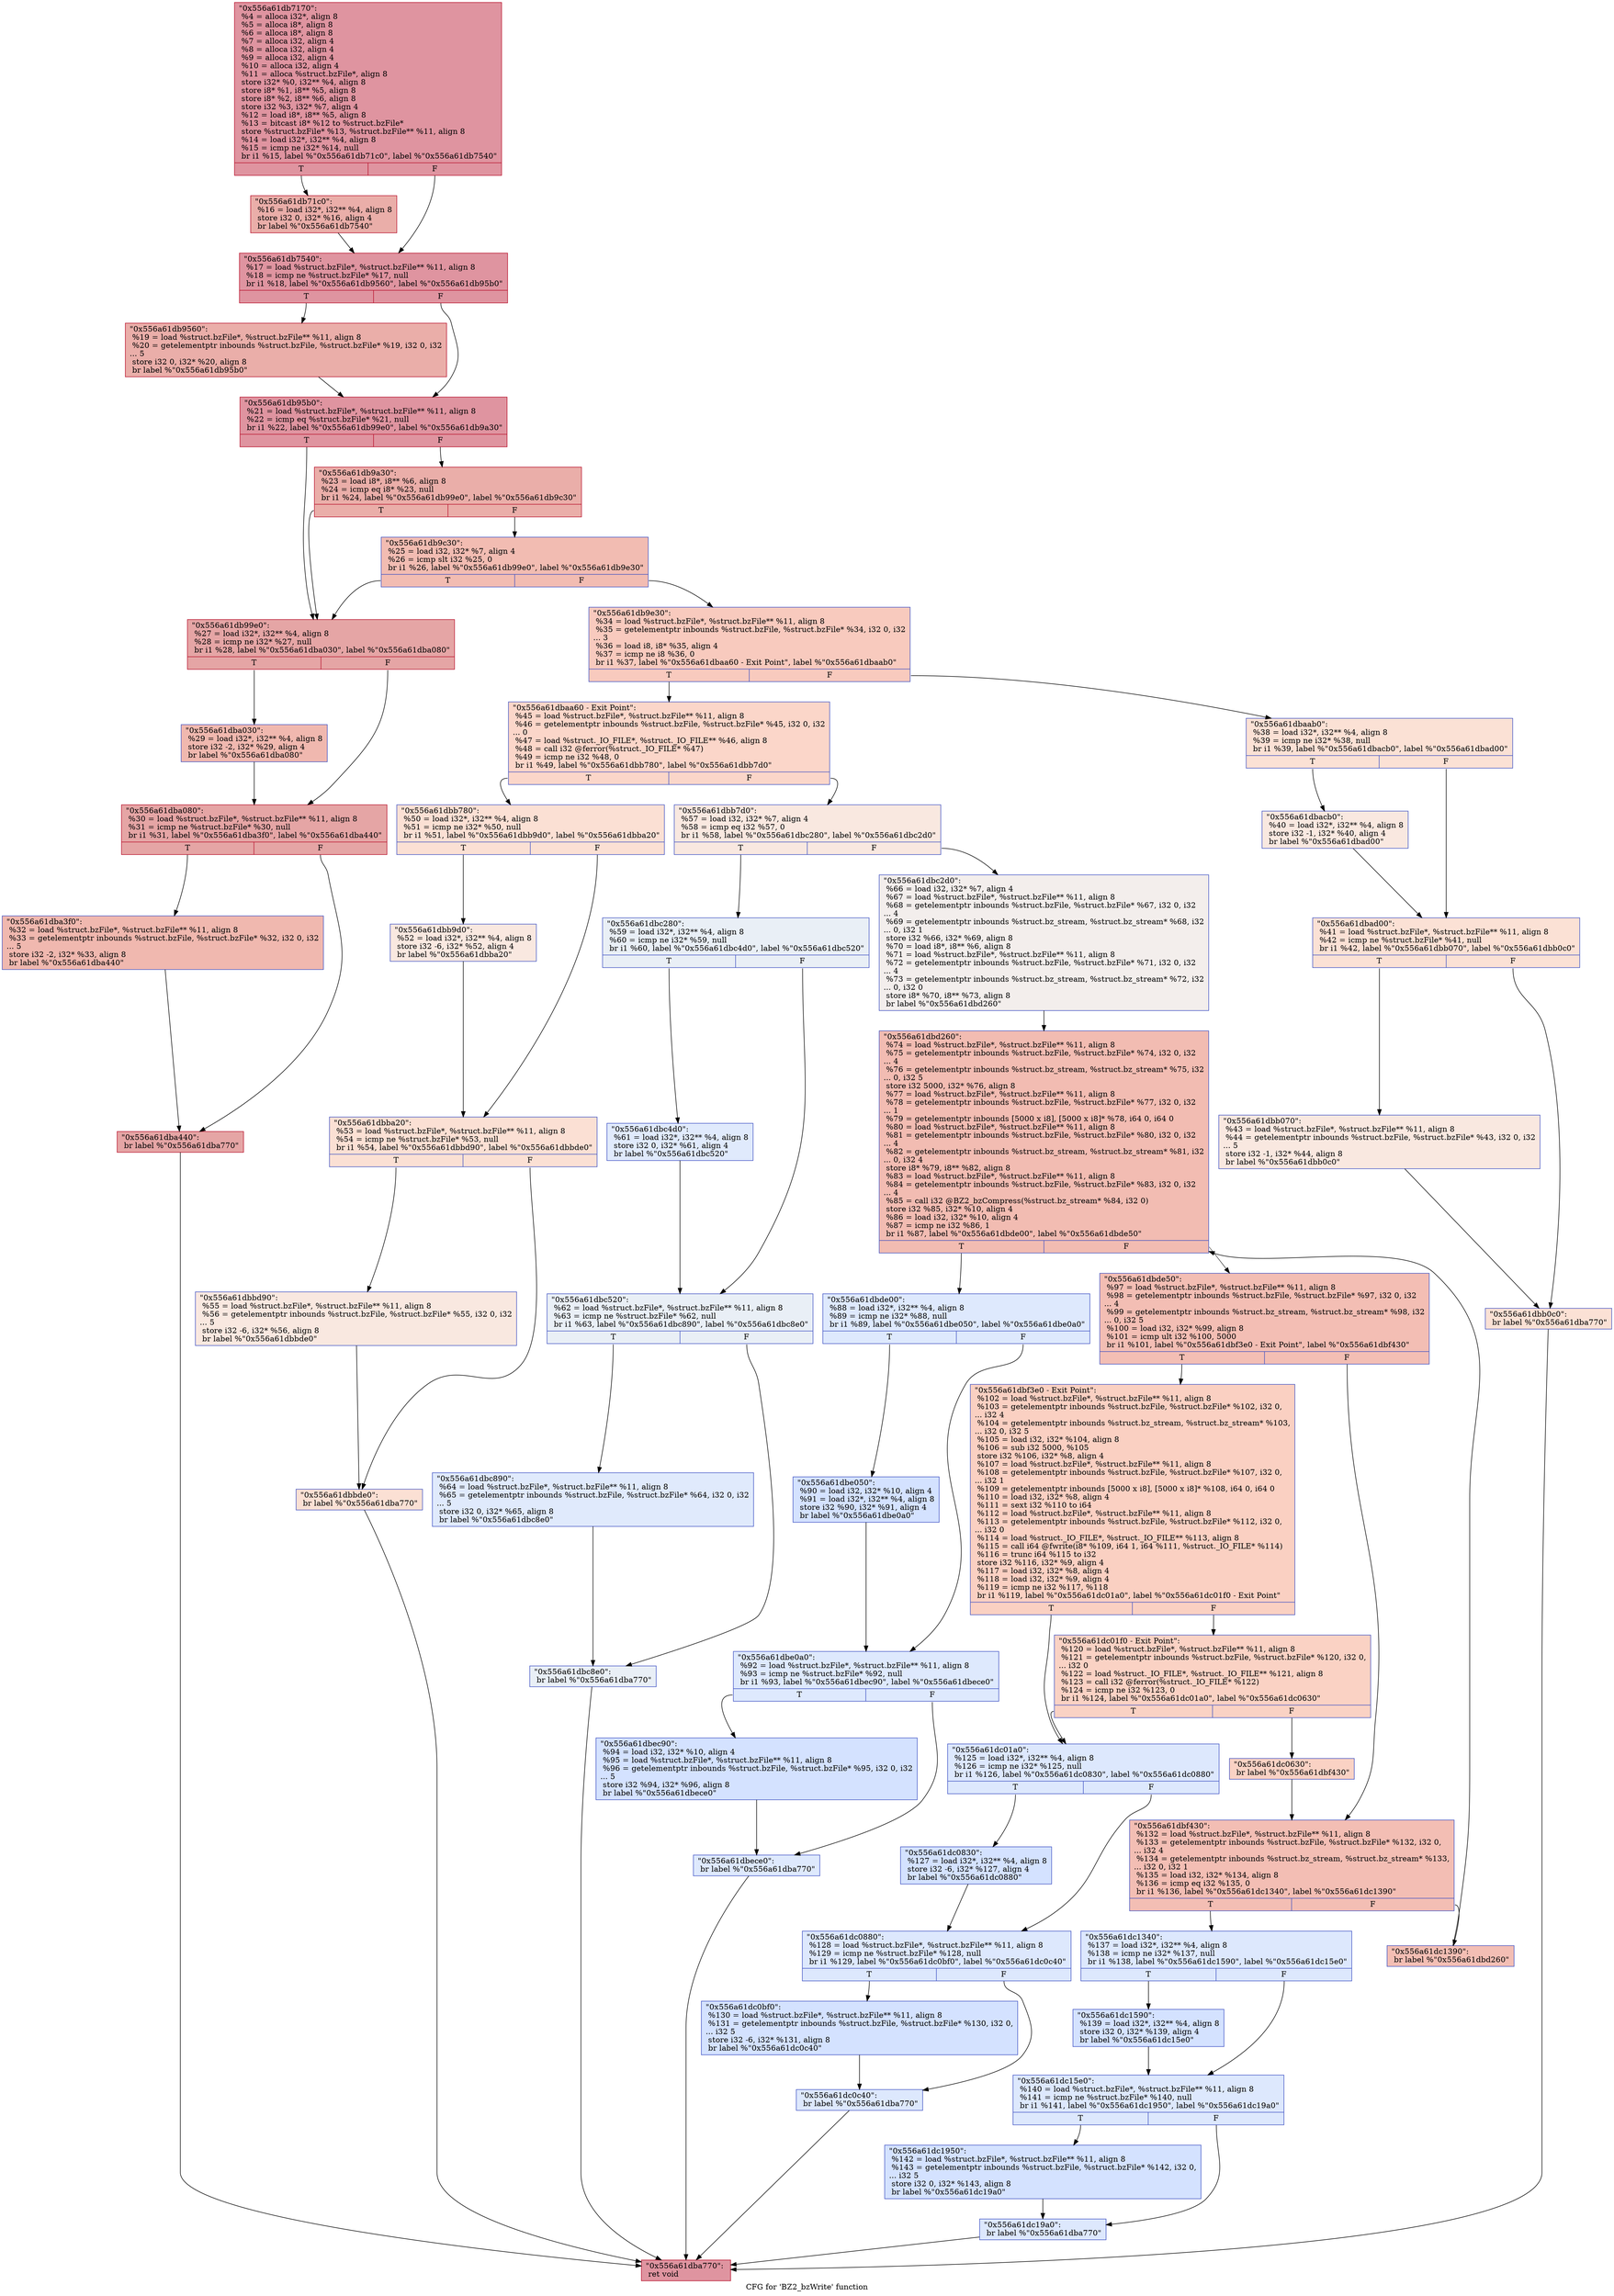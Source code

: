 digraph "CFG for 'BZ2_bzWrite' function" {
	label="CFG for 'BZ2_bzWrite' function";

	Node0x556a61db7170 [shape=record,color="#b70d28ff", style=filled, fillcolor="#b70d2870",label="{\"0x556a61db7170\":\l  %4 = alloca i32*, align 8\l  %5 = alloca i8*, align 8\l  %6 = alloca i8*, align 8\l  %7 = alloca i32, align 4\l  %8 = alloca i32, align 4\l  %9 = alloca i32, align 4\l  %10 = alloca i32, align 4\l  %11 = alloca %struct.bzFile*, align 8\l  store i32* %0, i32** %4, align 8\l  store i8* %1, i8** %5, align 8\l  store i8* %2, i8** %6, align 8\l  store i32 %3, i32* %7, align 4\l  %12 = load i8*, i8** %5, align 8\l  %13 = bitcast i8* %12 to %struct.bzFile*\l  store %struct.bzFile* %13, %struct.bzFile** %11, align 8\l  %14 = load i32*, i32** %4, align 8\l  %15 = icmp ne i32* %14, null\l  br i1 %15, label %\"0x556a61db71c0\", label %\"0x556a61db7540\"\l|{<s0>T|<s1>F}}"];
	Node0x556a61db7170:s0 -> Node0x556a61db71c0;
	Node0x556a61db7170:s1 -> Node0x556a61db7540;
	Node0x556a61db71c0 [shape=record,color="#b70d28ff", style=filled, fillcolor="#d0473d70",label="{\"0x556a61db71c0\":                                 \l  %16 = load i32*, i32** %4, align 8\l  store i32 0, i32* %16, align 4\l  br label %\"0x556a61db7540\"\l}"];
	Node0x556a61db71c0 -> Node0x556a61db7540;
	Node0x556a61db7540 [shape=record,color="#b70d28ff", style=filled, fillcolor="#b70d2870",label="{\"0x556a61db7540\":                                 \l  %17 = load %struct.bzFile*, %struct.bzFile** %11, align 8\l  %18 = icmp ne %struct.bzFile* %17, null\l  br i1 %18, label %\"0x556a61db9560\", label %\"0x556a61db95b0\"\l|{<s0>T|<s1>F}}"];
	Node0x556a61db7540:s0 -> Node0x556a61db9560;
	Node0x556a61db7540:s1 -> Node0x556a61db95b0;
	Node0x556a61db9560 [shape=record,color="#b70d28ff", style=filled, fillcolor="#d0473d70",label="{\"0x556a61db9560\":                                 \l  %19 = load %struct.bzFile*, %struct.bzFile** %11, align 8\l  %20 = getelementptr inbounds %struct.bzFile, %struct.bzFile* %19, i32 0, i32\l... 5\l  store i32 0, i32* %20, align 8\l  br label %\"0x556a61db95b0\"\l}"];
	Node0x556a61db9560 -> Node0x556a61db95b0;
	Node0x556a61db95b0 [shape=record,color="#b70d28ff", style=filled, fillcolor="#b70d2870",label="{\"0x556a61db95b0\":                                 \l  %21 = load %struct.bzFile*, %struct.bzFile** %11, align 8\l  %22 = icmp eq %struct.bzFile* %21, null\l  br i1 %22, label %\"0x556a61db99e0\", label %\"0x556a61db9a30\"\l|{<s0>T|<s1>F}}"];
	Node0x556a61db95b0:s0 -> Node0x556a61db99e0;
	Node0x556a61db95b0:s1 -> Node0x556a61db9a30;
	Node0x556a61db9a30 [shape=record,color="#b70d28ff", style=filled, fillcolor="#d0473d70",label="{\"0x556a61db9a30\":                                 \l  %23 = load i8*, i8** %6, align 8\l  %24 = icmp eq i8* %23, null\l  br i1 %24, label %\"0x556a61db99e0\", label %\"0x556a61db9c30\"\l|{<s0>T|<s1>F}}"];
	Node0x556a61db9a30:s0 -> Node0x556a61db99e0;
	Node0x556a61db9a30:s1 -> Node0x556a61db9c30;
	Node0x556a61db9c30 [shape=record,color="#3d50c3ff", style=filled, fillcolor="#e1675170",label="{\"0x556a61db9c30\":                                 \l  %25 = load i32, i32* %7, align 4\l  %26 = icmp slt i32 %25, 0\l  br i1 %26, label %\"0x556a61db99e0\", label %\"0x556a61db9e30\"\l|{<s0>T|<s1>F}}"];
	Node0x556a61db9c30:s0 -> Node0x556a61db99e0;
	Node0x556a61db9c30:s1 -> Node0x556a61db9e30;
	Node0x556a61db99e0 [shape=record,color="#b70d28ff", style=filled, fillcolor="#c5333470",label="{\"0x556a61db99e0\":                                 \l  %27 = load i32*, i32** %4, align 8\l  %28 = icmp ne i32* %27, null\l  br i1 %28, label %\"0x556a61dba030\", label %\"0x556a61dba080\"\l|{<s0>T|<s1>F}}"];
	Node0x556a61db99e0:s0 -> Node0x556a61dba030;
	Node0x556a61db99e0:s1 -> Node0x556a61dba080;
	Node0x556a61dba030 [shape=record,color="#3d50c3ff", style=filled, fillcolor="#dc5d4a70",label="{\"0x556a61dba030\":                                 \l  %29 = load i32*, i32** %4, align 8\l  store i32 -2, i32* %29, align 4\l  br label %\"0x556a61dba080\"\l}"];
	Node0x556a61dba030 -> Node0x556a61dba080;
	Node0x556a61dba080 [shape=record,color="#b70d28ff", style=filled, fillcolor="#c5333470",label="{\"0x556a61dba080\":                                 \l  %30 = load %struct.bzFile*, %struct.bzFile** %11, align 8\l  %31 = icmp ne %struct.bzFile* %30, null\l  br i1 %31, label %\"0x556a61dba3f0\", label %\"0x556a61dba440\"\l|{<s0>T|<s1>F}}"];
	Node0x556a61dba080:s0 -> Node0x556a61dba3f0;
	Node0x556a61dba080:s1 -> Node0x556a61dba440;
	Node0x556a61dba3f0 [shape=record,color="#3d50c3ff", style=filled, fillcolor="#dc5d4a70",label="{\"0x556a61dba3f0\":                                 \l  %32 = load %struct.bzFile*, %struct.bzFile** %11, align 8\l  %33 = getelementptr inbounds %struct.bzFile, %struct.bzFile* %32, i32 0, i32\l... 5\l  store i32 -2, i32* %33, align 8\l  br label %\"0x556a61dba440\"\l}"];
	Node0x556a61dba3f0 -> Node0x556a61dba440;
	Node0x556a61dba440 [shape=record,color="#b70d28ff", style=filled, fillcolor="#c5333470",label="{\"0x556a61dba440\":                                 \l  br label %\"0x556a61dba770\"\l}"];
	Node0x556a61dba440 -> Node0x556a61dba770;
	Node0x556a61db9e30 [shape=record,color="#3d50c3ff", style=filled, fillcolor="#ef886b70",label="{\"0x556a61db9e30\":                                 \l  %34 = load %struct.bzFile*, %struct.bzFile** %11, align 8\l  %35 = getelementptr inbounds %struct.bzFile, %struct.bzFile* %34, i32 0, i32\l... 3\l  %36 = load i8, i8* %35, align 4\l  %37 = icmp ne i8 %36, 0\l  br i1 %37, label %\"0x556a61dbaa60 - Exit Point\", label %\"0x556a61dbaab0\"\l|{<s0>T|<s1>F}}"];
	Node0x556a61db9e30:s0 -> Node0x556a61dbaa60;
	Node0x556a61db9e30:s1 -> Node0x556a61dbaab0;
	Node0x556a61dbaab0 [shape=record,color="#3d50c3ff", style=filled, fillcolor="#f7bca170",label="{\"0x556a61dbaab0\":                                 \l  %38 = load i32*, i32** %4, align 8\l  %39 = icmp ne i32* %38, null\l  br i1 %39, label %\"0x556a61dbacb0\", label %\"0x556a61dbad00\"\l|{<s0>T|<s1>F}}"];
	Node0x556a61dbaab0:s0 -> Node0x556a61dbacb0;
	Node0x556a61dbaab0:s1 -> Node0x556a61dbad00;
	Node0x556a61dbacb0 [shape=record,color="#3d50c3ff", style=filled, fillcolor="#f1ccb870",label="{\"0x556a61dbacb0\":                                 \l  %40 = load i32*, i32** %4, align 8\l  store i32 -1, i32* %40, align 4\l  br label %\"0x556a61dbad00\"\l}"];
	Node0x556a61dbacb0 -> Node0x556a61dbad00;
	Node0x556a61dbad00 [shape=record,color="#3d50c3ff", style=filled, fillcolor="#f7bca170",label="{\"0x556a61dbad00\":                                 \l  %41 = load %struct.bzFile*, %struct.bzFile** %11, align 8\l  %42 = icmp ne %struct.bzFile* %41, null\l  br i1 %42, label %\"0x556a61dbb070\", label %\"0x556a61dbb0c0\"\l|{<s0>T|<s1>F}}"];
	Node0x556a61dbad00:s0 -> Node0x556a61dbb070;
	Node0x556a61dbad00:s1 -> Node0x556a61dbb0c0;
	Node0x556a61dbb070 [shape=record,color="#3d50c3ff", style=filled, fillcolor="#f1ccb870",label="{\"0x556a61dbb070\":                                 \l  %43 = load %struct.bzFile*, %struct.bzFile** %11, align 8\l  %44 = getelementptr inbounds %struct.bzFile, %struct.bzFile* %43, i32 0, i32\l... 5\l  store i32 -1, i32* %44, align 8\l  br label %\"0x556a61dbb0c0\"\l}"];
	Node0x556a61dbb070 -> Node0x556a61dbb0c0;
	Node0x556a61dbb0c0 [shape=record,color="#3d50c3ff", style=filled, fillcolor="#f7bca170",label="{\"0x556a61dbb0c0\":                                 \l  br label %\"0x556a61dba770\"\l}"];
	Node0x556a61dbb0c0 -> Node0x556a61dba770;
	Node0x556a61dbaa60 [shape=record,color="#3d50c3ff", style=filled, fillcolor="#f6a38570",label="{\"0x556a61dbaa60 - Exit Point\":                    \l  %45 = load %struct.bzFile*, %struct.bzFile** %11, align 8\l  %46 = getelementptr inbounds %struct.bzFile, %struct.bzFile* %45, i32 0, i32\l... 0\l  %47 = load %struct._IO_FILE*, %struct._IO_FILE** %46, align 8\l  %48 = call i32 @ferror(%struct._IO_FILE* %47)\l  %49 = icmp ne i32 %48, 0\l  br i1 %49, label %\"0x556a61dbb780\", label %\"0x556a61dbb7d0\"\l|{<s0>T|<s1>F}}"];
	Node0x556a61dbaa60:s0 -> Node0x556a61dbb780;
	Node0x556a61dbaa60:s1 -> Node0x556a61dbb7d0;
	Node0x556a61dbb780 [shape=record,color="#3d50c3ff", style=filled, fillcolor="#f7b99e70",label="{\"0x556a61dbb780\":                                 \l  %50 = load i32*, i32** %4, align 8\l  %51 = icmp ne i32* %50, null\l  br i1 %51, label %\"0x556a61dbb9d0\", label %\"0x556a61dbba20\"\l|{<s0>T|<s1>F}}"];
	Node0x556a61dbb780:s0 -> Node0x556a61dbb9d0;
	Node0x556a61dbb780:s1 -> Node0x556a61dbba20;
	Node0x556a61dbb9d0 [shape=record,color="#3d50c3ff", style=filled, fillcolor="#f1ccb870",label="{\"0x556a61dbb9d0\":                                 \l  %52 = load i32*, i32** %4, align 8\l  store i32 -6, i32* %52, align 4\l  br label %\"0x556a61dbba20\"\l}"];
	Node0x556a61dbb9d0 -> Node0x556a61dbba20;
	Node0x556a61dbba20 [shape=record,color="#3d50c3ff", style=filled, fillcolor="#f7b99e70",label="{\"0x556a61dbba20\":                                 \l  %53 = load %struct.bzFile*, %struct.bzFile** %11, align 8\l  %54 = icmp ne %struct.bzFile* %53, null\l  br i1 %54, label %\"0x556a61dbbd90\", label %\"0x556a61dbbde0\"\l|{<s0>T|<s1>F}}"];
	Node0x556a61dbba20:s0 -> Node0x556a61dbbd90;
	Node0x556a61dbba20:s1 -> Node0x556a61dbbde0;
	Node0x556a61dbbd90 [shape=record,color="#3d50c3ff", style=filled, fillcolor="#f1ccb870",label="{\"0x556a61dbbd90\":                                 \l  %55 = load %struct.bzFile*, %struct.bzFile** %11, align 8\l  %56 = getelementptr inbounds %struct.bzFile, %struct.bzFile* %55, i32 0, i32\l... 5\l  store i32 -6, i32* %56, align 8\l  br label %\"0x556a61dbbde0\"\l}"];
	Node0x556a61dbbd90 -> Node0x556a61dbbde0;
	Node0x556a61dbbde0 [shape=record,color="#3d50c3ff", style=filled, fillcolor="#f7b99e70",label="{\"0x556a61dbbde0\":                                 \l  br label %\"0x556a61dba770\"\l}"];
	Node0x556a61dbbde0 -> Node0x556a61dba770;
	Node0x556a61dbb7d0 [shape=record,color="#3d50c3ff", style=filled, fillcolor="#f1ccb870",label="{\"0x556a61dbb7d0\":                                 \l  %57 = load i32, i32* %7, align 4\l  %58 = icmp eq i32 %57, 0\l  br i1 %58, label %\"0x556a61dbc280\", label %\"0x556a61dbc2d0\"\l|{<s0>T|<s1>F}}"];
	Node0x556a61dbb7d0:s0 -> Node0x556a61dbc280;
	Node0x556a61dbb7d0:s1 -> Node0x556a61dbc2d0;
	Node0x556a61dbc280 [shape=record,color="#3d50c3ff", style=filled, fillcolor="#cedaeb70",label="{\"0x556a61dbc280\":                                 \l  %59 = load i32*, i32** %4, align 8\l  %60 = icmp ne i32* %59, null\l  br i1 %60, label %\"0x556a61dbc4d0\", label %\"0x556a61dbc520\"\l|{<s0>T|<s1>F}}"];
	Node0x556a61dbc280:s0 -> Node0x556a61dbc4d0;
	Node0x556a61dbc280:s1 -> Node0x556a61dbc520;
	Node0x556a61dbc4d0 [shape=record,color="#3d50c3ff", style=filled, fillcolor="#b9d0f970",label="{\"0x556a61dbc4d0\":                                 \l  %61 = load i32*, i32** %4, align 8\l  store i32 0, i32* %61, align 4\l  br label %\"0x556a61dbc520\"\l}"];
	Node0x556a61dbc4d0 -> Node0x556a61dbc520;
	Node0x556a61dbc520 [shape=record,color="#3d50c3ff", style=filled, fillcolor="#cedaeb70",label="{\"0x556a61dbc520\":                                 \l  %62 = load %struct.bzFile*, %struct.bzFile** %11, align 8\l  %63 = icmp ne %struct.bzFile* %62, null\l  br i1 %63, label %\"0x556a61dbc890\", label %\"0x556a61dbc8e0\"\l|{<s0>T|<s1>F}}"];
	Node0x556a61dbc520:s0 -> Node0x556a61dbc890;
	Node0x556a61dbc520:s1 -> Node0x556a61dbc8e0;
	Node0x556a61dbc890 [shape=record,color="#3d50c3ff", style=filled, fillcolor="#b9d0f970",label="{\"0x556a61dbc890\":                                 \l  %64 = load %struct.bzFile*, %struct.bzFile** %11, align 8\l  %65 = getelementptr inbounds %struct.bzFile, %struct.bzFile* %64, i32 0, i32\l... 5\l  store i32 0, i32* %65, align 8\l  br label %\"0x556a61dbc8e0\"\l}"];
	Node0x556a61dbc890 -> Node0x556a61dbc8e0;
	Node0x556a61dbc8e0 [shape=record,color="#3d50c3ff", style=filled, fillcolor="#cedaeb70",label="{\"0x556a61dbc8e0\":                                 \l  br label %\"0x556a61dba770\"\l}"];
	Node0x556a61dbc8e0 -> Node0x556a61dba770;
	Node0x556a61dbc2d0 [shape=record,color="#3d50c3ff", style=filled, fillcolor="#e3d9d370",label="{\"0x556a61dbc2d0\":                                 \l  %66 = load i32, i32* %7, align 4\l  %67 = load %struct.bzFile*, %struct.bzFile** %11, align 8\l  %68 = getelementptr inbounds %struct.bzFile, %struct.bzFile* %67, i32 0, i32\l... 4\l  %69 = getelementptr inbounds %struct.bz_stream, %struct.bz_stream* %68, i32\l... 0, i32 1\l  store i32 %66, i32* %69, align 8\l  %70 = load i8*, i8** %6, align 8\l  %71 = load %struct.bzFile*, %struct.bzFile** %11, align 8\l  %72 = getelementptr inbounds %struct.bzFile, %struct.bzFile* %71, i32 0, i32\l... 4\l  %73 = getelementptr inbounds %struct.bz_stream, %struct.bz_stream* %72, i32\l... 0, i32 0\l  store i8* %70, i8** %73, align 8\l  br label %\"0x556a61dbd260\"\l}"];
	Node0x556a61dbc2d0 -> Node0x556a61dbd260;
	Node0x556a61dbd260 [shape=record,color="#3d50c3ff", style=filled, fillcolor="#e1675170",label="{\"0x556a61dbd260\":                                 \l  %74 = load %struct.bzFile*, %struct.bzFile** %11, align 8\l  %75 = getelementptr inbounds %struct.bzFile, %struct.bzFile* %74, i32 0, i32\l... 4\l  %76 = getelementptr inbounds %struct.bz_stream, %struct.bz_stream* %75, i32\l... 0, i32 5\l  store i32 5000, i32* %76, align 8\l  %77 = load %struct.bzFile*, %struct.bzFile** %11, align 8\l  %78 = getelementptr inbounds %struct.bzFile, %struct.bzFile* %77, i32 0, i32\l... 1\l  %79 = getelementptr inbounds [5000 x i8], [5000 x i8]* %78, i64 0, i64 0\l  %80 = load %struct.bzFile*, %struct.bzFile** %11, align 8\l  %81 = getelementptr inbounds %struct.bzFile, %struct.bzFile* %80, i32 0, i32\l... 4\l  %82 = getelementptr inbounds %struct.bz_stream, %struct.bz_stream* %81, i32\l... 0, i32 4\l  store i8* %79, i8** %82, align 8\l  %83 = load %struct.bzFile*, %struct.bzFile** %11, align 8\l  %84 = getelementptr inbounds %struct.bzFile, %struct.bzFile* %83, i32 0, i32\l... 4\l  %85 = call i32 @BZ2_bzCompress(%struct.bz_stream* %84, i32 0)\l  store i32 %85, i32* %10, align 4\l  %86 = load i32, i32* %10, align 4\l  %87 = icmp ne i32 %86, 1\l  br i1 %87, label %\"0x556a61dbde00\", label %\"0x556a61dbde50\"\l|{<s0>T|<s1>F}}"];
	Node0x556a61dbd260:s0 -> Node0x556a61dbde00;
	Node0x556a61dbd260:s1 -> Node0x556a61dbde50;
	Node0x556a61dbde00 [shape=record,color="#3d50c3ff", style=filled, fillcolor="#b5cdfa70",label="{\"0x556a61dbde00\":                                 \l  %88 = load i32*, i32** %4, align 8\l  %89 = icmp ne i32* %88, null\l  br i1 %89, label %\"0x556a61dbe050\", label %\"0x556a61dbe0a0\"\l|{<s0>T|<s1>F}}"];
	Node0x556a61dbde00:s0 -> Node0x556a61dbe050;
	Node0x556a61dbde00:s1 -> Node0x556a61dbe0a0;
	Node0x556a61dbe050 [shape=record,color="#3d50c3ff", style=filled, fillcolor="#9ebeff70",label="{\"0x556a61dbe050\":                                 \l  %90 = load i32, i32* %10, align 4\l  %91 = load i32*, i32** %4, align 8\l  store i32 %90, i32* %91, align 4\l  br label %\"0x556a61dbe0a0\"\l}"];
	Node0x556a61dbe050 -> Node0x556a61dbe0a0;
	Node0x556a61dbe0a0 [shape=record,color="#3d50c3ff", style=filled, fillcolor="#b5cdfa70",label="{\"0x556a61dbe0a0\":                                 \l  %92 = load %struct.bzFile*, %struct.bzFile** %11, align 8\l  %93 = icmp ne %struct.bzFile* %92, null\l  br i1 %93, label %\"0x556a61dbec90\", label %\"0x556a61dbece0\"\l|{<s0>T|<s1>F}}"];
	Node0x556a61dbe0a0:s0 -> Node0x556a61dbec90;
	Node0x556a61dbe0a0:s1 -> Node0x556a61dbece0;
	Node0x556a61dbec90 [shape=record,color="#3d50c3ff", style=filled, fillcolor="#9ebeff70",label="{\"0x556a61dbec90\":                                 \l  %94 = load i32, i32* %10, align 4\l  %95 = load %struct.bzFile*, %struct.bzFile** %11, align 8\l  %96 = getelementptr inbounds %struct.bzFile, %struct.bzFile* %95, i32 0, i32\l... 5\l  store i32 %94, i32* %96, align 8\l  br label %\"0x556a61dbece0\"\l}"];
	Node0x556a61dbec90 -> Node0x556a61dbece0;
	Node0x556a61dbece0 [shape=record,color="#3d50c3ff", style=filled, fillcolor="#b5cdfa70",label="{\"0x556a61dbece0\":                                 \l  br label %\"0x556a61dba770\"\l}"];
	Node0x556a61dbece0 -> Node0x556a61dba770;
	Node0x556a61dbde50 [shape=record,color="#3d50c3ff", style=filled, fillcolor="#e36c5570",label="{\"0x556a61dbde50\":                                 \l  %97 = load %struct.bzFile*, %struct.bzFile** %11, align 8\l  %98 = getelementptr inbounds %struct.bzFile, %struct.bzFile* %97, i32 0, i32\l... 4\l  %99 = getelementptr inbounds %struct.bz_stream, %struct.bz_stream* %98, i32\l... 0, i32 5\l  %100 = load i32, i32* %99, align 8\l  %101 = icmp ult i32 %100, 5000\l  br i1 %101, label %\"0x556a61dbf3e0 - Exit Point\", label %\"0x556a61dbf430\"\l|{<s0>T|<s1>F}}"];
	Node0x556a61dbde50:s0 -> Node0x556a61dbf3e0;
	Node0x556a61dbde50:s1 -> Node0x556a61dbf430;
	Node0x556a61dbf3e0 [shape=record,color="#3d50c3ff", style=filled, fillcolor="#f3947570",label="{\"0x556a61dbf3e0 - Exit Point\":                    \l  %102 = load %struct.bzFile*, %struct.bzFile** %11, align 8\l  %103 = getelementptr inbounds %struct.bzFile, %struct.bzFile* %102, i32 0,\l... i32 4\l  %104 = getelementptr inbounds %struct.bz_stream, %struct.bz_stream* %103,\l... i32 0, i32 5\l  %105 = load i32, i32* %104, align 8\l  %106 = sub i32 5000, %105\l  store i32 %106, i32* %8, align 4\l  %107 = load %struct.bzFile*, %struct.bzFile** %11, align 8\l  %108 = getelementptr inbounds %struct.bzFile, %struct.bzFile* %107, i32 0,\l... i32 1\l  %109 = getelementptr inbounds [5000 x i8], [5000 x i8]* %108, i64 0, i64 0\l  %110 = load i32, i32* %8, align 4\l  %111 = sext i32 %110 to i64\l  %112 = load %struct.bzFile*, %struct.bzFile** %11, align 8\l  %113 = getelementptr inbounds %struct.bzFile, %struct.bzFile* %112, i32 0,\l... i32 0\l  %114 = load %struct._IO_FILE*, %struct._IO_FILE** %113, align 8\l  %115 = call i64 @fwrite(i8* %109, i64 1, i64 %111, %struct._IO_FILE* %114)\l  %116 = trunc i64 %115 to i32\l  store i32 %116, i32* %9, align 4\l  %117 = load i32, i32* %8, align 4\l  %118 = load i32, i32* %9, align 4\l  %119 = icmp ne i32 %117, %118\l  br i1 %119, label %\"0x556a61dc01a0\", label %\"0x556a61dc01f0 - Exit Point\"\l|{<s0>T|<s1>F}}"];
	Node0x556a61dbf3e0:s0 -> Node0x556a61dc01a0;
	Node0x556a61dbf3e0:s1 -> Node0x556a61dc01f0;
	Node0x556a61dc01f0 [shape=record,color="#3d50c3ff", style=filled, fillcolor="#f4987a70",label="{\"0x556a61dc01f0 - Exit Point\":                    \l  %120 = load %struct.bzFile*, %struct.bzFile** %11, align 8\l  %121 = getelementptr inbounds %struct.bzFile, %struct.bzFile* %120, i32 0,\l... i32 0\l  %122 = load %struct._IO_FILE*, %struct._IO_FILE** %121, align 8\l  %123 = call i32 @ferror(%struct._IO_FILE* %122)\l  %124 = icmp ne i32 %123, 0\l  br i1 %124, label %\"0x556a61dc01a0\", label %\"0x556a61dc0630\"\l|{<s0>T|<s1>F}}"];
	Node0x556a61dc01f0:s0 -> Node0x556a61dc01a0;
	Node0x556a61dc01f0:s1 -> Node0x556a61dc0630;
	Node0x556a61dc01a0 [shape=record,color="#3d50c3ff", style=filled, fillcolor="#b2ccfb70",label="{\"0x556a61dc01a0\":                                 \l  %125 = load i32*, i32** %4, align 8\l  %126 = icmp ne i32* %125, null\l  br i1 %126, label %\"0x556a61dc0830\", label %\"0x556a61dc0880\"\l|{<s0>T|<s1>F}}"];
	Node0x556a61dc01a0:s0 -> Node0x556a61dc0830;
	Node0x556a61dc01a0:s1 -> Node0x556a61dc0880;
	Node0x556a61dc0830 [shape=record,color="#3d50c3ff", style=filled, fillcolor="#9ebeff70",label="{\"0x556a61dc0830\":                                 \l  %127 = load i32*, i32** %4, align 8\l  store i32 -6, i32* %127, align 4\l  br label %\"0x556a61dc0880\"\l}"];
	Node0x556a61dc0830 -> Node0x556a61dc0880;
	Node0x556a61dc0880 [shape=record,color="#3d50c3ff", style=filled, fillcolor="#b2ccfb70",label="{\"0x556a61dc0880\":                                 \l  %128 = load %struct.bzFile*, %struct.bzFile** %11, align 8\l  %129 = icmp ne %struct.bzFile* %128, null\l  br i1 %129, label %\"0x556a61dc0bf0\", label %\"0x556a61dc0c40\"\l|{<s0>T|<s1>F}}"];
	Node0x556a61dc0880:s0 -> Node0x556a61dc0bf0;
	Node0x556a61dc0880:s1 -> Node0x556a61dc0c40;
	Node0x556a61dc0bf0 [shape=record,color="#3d50c3ff", style=filled, fillcolor="#9ebeff70",label="{\"0x556a61dc0bf0\":                                 \l  %130 = load %struct.bzFile*, %struct.bzFile** %11, align 8\l  %131 = getelementptr inbounds %struct.bzFile, %struct.bzFile* %130, i32 0,\l... i32 5\l  store i32 -6, i32* %131, align 8\l  br label %\"0x556a61dc0c40\"\l}"];
	Node0x556a61dc0bf0 -> Node0x556a61dc0c40;
	Node0x556a61dc0c40 [shape=record,color="#3d50c3ff", style=filled, fillcolor="#b2ccfb70",label="{\"0x556a61dc0c40\":                                 \l  br label %\"0x556a61dba770\"\l}"];
	Node0x556a61dc0c40 -> Node0x556a61dba770;
	Node0x556a61dc0630 [shape=record,color="#3d50c3ff", style=filled, fillcolor="#f4987a70",label="{\"0x556a61dc0630\":                                 \l  br label %\"0x556a61dbf430\"\l}"];
	Node0x556a61dc0630 -> Node0x556a61dbf430;
	Node0x556a61dbf430 [shape=record,color="#3d50c3ff", style=filled, fillcolor="#e36c5570",label="{\"0x556a61dbf430\":                                 \l  %132 = load %struct.bzFile*, %struct.bzFile** %11, align 8\l  %133 = getelementptr inbounds %struct.bzFile, %struct.bzFile* %132, i32 0,\l... i32 4\l  %134 = getelementptr inbounds %struct.bz_stream, %struct.bz_stream* %133,\l... i32 0, i32 1\l  %135 = load i32, i32* %134, align 8\l  %136 = icmp eq i32 %135, 0\l  br i1 %136, label %\"0x556a61dc1340\", label %\"0x556a61dc1390\"\l|{<s0>T|<s1>F}}"];
	Node0x556a61dbf430:s0 -> Node0x556a61dc1340;
	Node0x556a61dbf430:s1 -> Node0x556a61dc1390;
	Node0x556a61dc1340 [shape=record,color="#3d50c3ff", style=filled, fillcolor="#b2ccfb70",label="{\"0x556a61dc1340\":                                 \l  %137 = load i32*, i32** %4, align 8\l  %138 = icmp ne i32* %137, null\l  br i1 %138, label %\"0x556a61dc1590\", label %\"0x556a61dc15e0\"\l|{<s0>T|<s1>F}}"];
	Node0x556a61dc1340:s0 -> Node0x556a61dc1590;
	Node0x556a61dc1340:s1 -> Node0x556a61dc15e0;
	Node0x556a61dc1590 [shape=record,color="#3d50c3ff", style=filled, fillcolor="#9ebeff70",label="{\"0x556a61dc1590\":                                 \l  %139 = load i32*, i32** %4, align 8\l  store i32 0, i32* %139, align 4\l  br label %\"0x556a61dc15e0\"\l}"];
	Node0x556a61dc1590 -> Node0x556a61dc15e0;
	Node0x556a61dc15e0 [shape=record,color="#3d50c3ff", style=filled, fillcolor="#b2ccfb70",label="{\"0x556a61dc15e0\":                                 \l  %140 = load %struct.bzFile*, %struct.bzFile** %11, align 8\l  %141 = icmp ne %struct.bzFile* %140, null\l  br i1 %141, label %\"0x556a61dc1950\", label %\"0x556a61dc19a0\"\l|{<s0>T|<s1>F}}"];
	Node0x556a61dc15e0:s0 -> Node0x556a61dc1950;
	Node0x556a61dc15e0:s1 -> Node0x556a61dc19a0;
	Node0x556a61dc1950 [shape=record,color="#3d50c3ff", style=filled, fillcolor="#9ebeff70",label="{\"0x556a61dc1950\":                                 \l  %142 = load %struct.bzFile*, %struct.bzFile** %11, align 8\l  %143 = getelementptr inbounds %struct.bzFile, %struct.bzFile* %142, i32 0,\l... i32 5\l  store i32 0, i32* %143, align 8\l  br label %\"0x556a61dc19a0\"\l}"];
	Node0x556a61dc1950 -> Node0x556a61dc19a0;
	Node0x556a61dc19a0 [shape=record,color="#3d50c3ff", style=filled, fillcolor="#b2ccfb70",label="{\"0x556a61dc19a0\":                                 \l  br label %\"0x556a61dba770\"\l}"];
	Node0x556a61dc19a0 -> Node0x556a61dba770;
	Node0x556a61dc1390 [shape=record,color="#3d50c3ff", style=filled, fillcolor="#e36c5570",label="{\"0x556a61dc1390\":                                 \l  br label %\"0x556a61dbd260\"\l}"];
	Node0x556a61dc1390 -> Node0x556a61dbd260;
	Node0x556a61dba770 [shape=record,color="#b70d28ff", style=filled, fillcolor="#b70d2870",label="{\"0x556a61dba770\":                                 \l  ret void\l}"];
}
